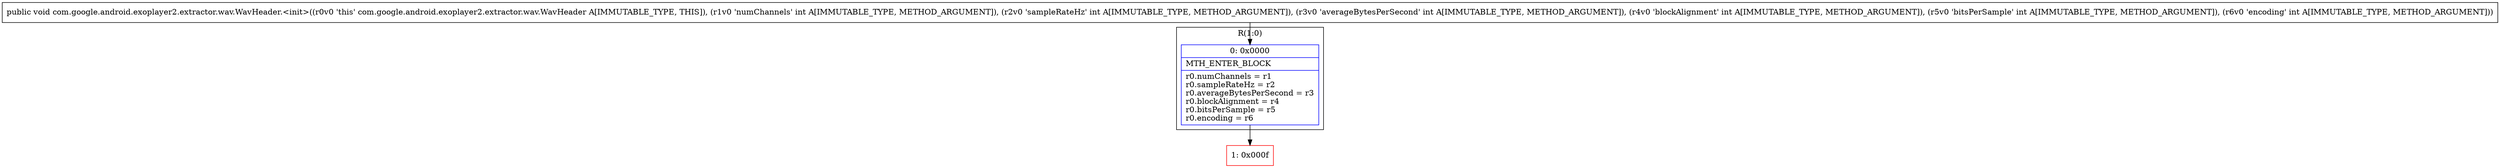 digraph "CFG forcom.google.android.exoplayer2.extractor.wav.WavHeader.\<init\>(IIIIII)V" {
subgraph cluster_Region_646272327 {
label = "R(1:0)";
node [shape=record,color=blue];
Node_0 [shape=record,label="{0\:\ 0x0000|MTH_ENTER_BLOCK\l|r0.numChannels = r1\lr0.sampleRateHz = r2\lr0.averageBytesPerSecond = r3\lr0.blockAlignment = r4\lr0.bitsPerSample = r5\lr0.encoding = r6\l}"];
}
Node_1 [shape=record,color=red,label="{1\:\ 0x000f}"];
MethodNode[shape=record,label="{public void com.google.android.exoplayer2.extractor.wav.WavHeader.\<init\>((r0v0 'this' com.google.android.exoplayer2.extractor.wav.WavHeader A[IMMUTABLE_TYPE, THIS]), (r1v0 'numChannels' int A[IMMUTABLE_TYPE, METHOD_ARGUMENT]), (r2v0 'sampleRateHz' int A[IMMUTABLE_TYPE, METHOD_ARGUMENT]), (r3v0 'averageBytesPerSecond' int A[IMMUTABLE_TYPE, METHOD_ARGUMENT]), (r4v0 'blockAlignment' int A[IMMUTABLE_TYPE, METHOD_ARGUMENT]), (r5v0 'bitsPerSample' int A[IMMUTABLE_TYPE, METHOD_ARGUMENT]), (r6v0 'encoding' int A[IMMUTABLE_TYPE, METHOD_ARGUMENT])) }"];
MethodNode -> Node_0;
Node_0 -> Node_1;
}

